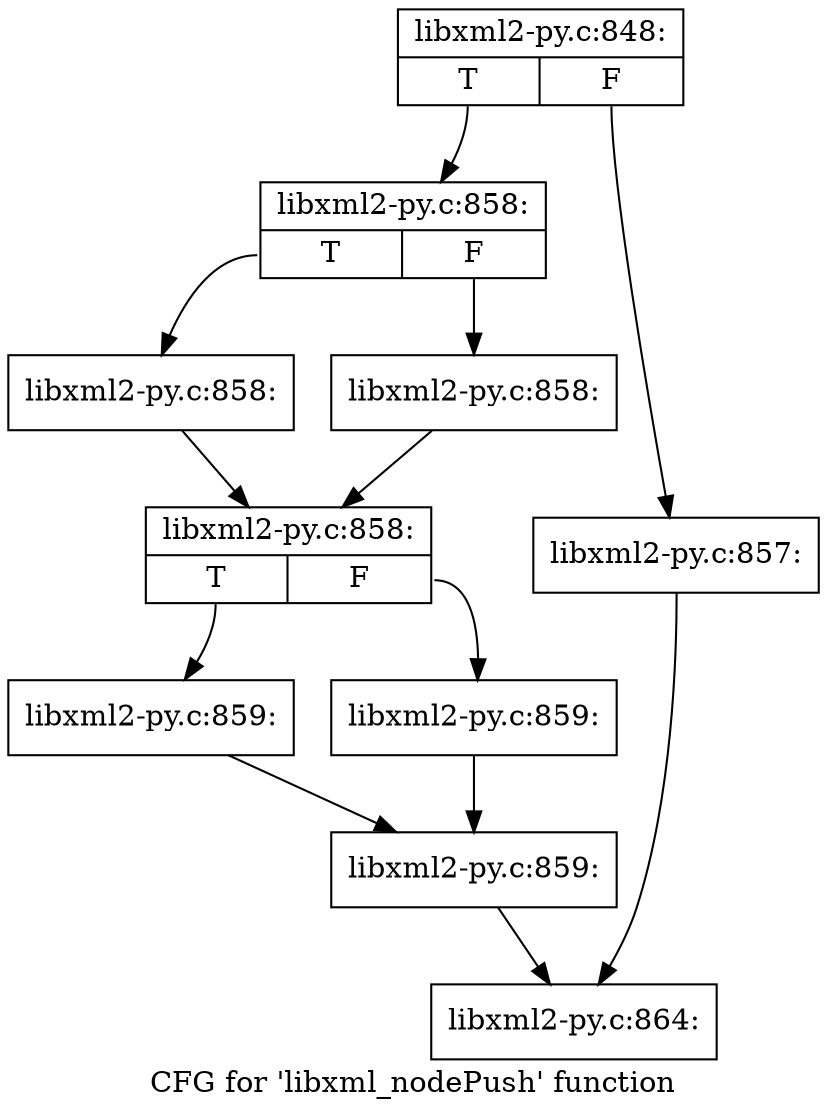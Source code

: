 digraph "CFG for 'libxml_nodePush' function" {
	label="CFG for 'libxml_nodePush' function";

	Node0x3c70d20 [shape=record,label="{libxml2-py.c:848:|{<s0>T|<s1>F}}"];
	Node0x3c70d20:s0 -> Node0x3c73820;
	Node0x3c70d20:s1 -> Node0x3c737d0;
	Node0x3c737d0 [shape=record,label="{libxml2-py.c:857:}"];
	Node0x3c737d0 -> Node0x3c70590;
	Node0x3c73820 [shape=record,label="{libxml2-py.c:858:|{<s0>T|<s1>F}}"];
	Node0x3c73820:s0 -> Node0x3c74080;
	Node0x3c73820:s1 -> Node0x3c740d0;
	Node0x3c74080 [shape=record,label="{libxml2-py.c:858:}"];
	Node0x3c74080 -> Node0x3c74120;
	Node0x3c740d0 [shape=record,label="{libxml2-py.c:858:}"];
	Node0x3c740d0 -> Node0x3c74120;
	Node0x3c74120 [shape=record,label="{libxml2-py.c:858:|{<s0>T|<s1>F}}"];
	Node0x3c74120:s0 -> Node0x3c74750;
	Node0x3c74120:s1 -> Node0x3c747a0;
	Node0x3c74750 [shape=record,label="{libxml2-py.c:859:}"];
	Node0x3c74750 -> Node0x3c747f0;
	Node0x3c747a0 [shape=record,label="{libxml2-py.c:859:}"];
	Node0x3c747a0 -> Node0x3c747f0;
	Node0x3c747f0 [shape=record,label="{libxml2-py.c:859:}"];
	Node0x3c747f0 -> Node0x3c70590;
	Node0x3c70590 [shape=record,label="{libxml2-py.c:864:}"];
}
